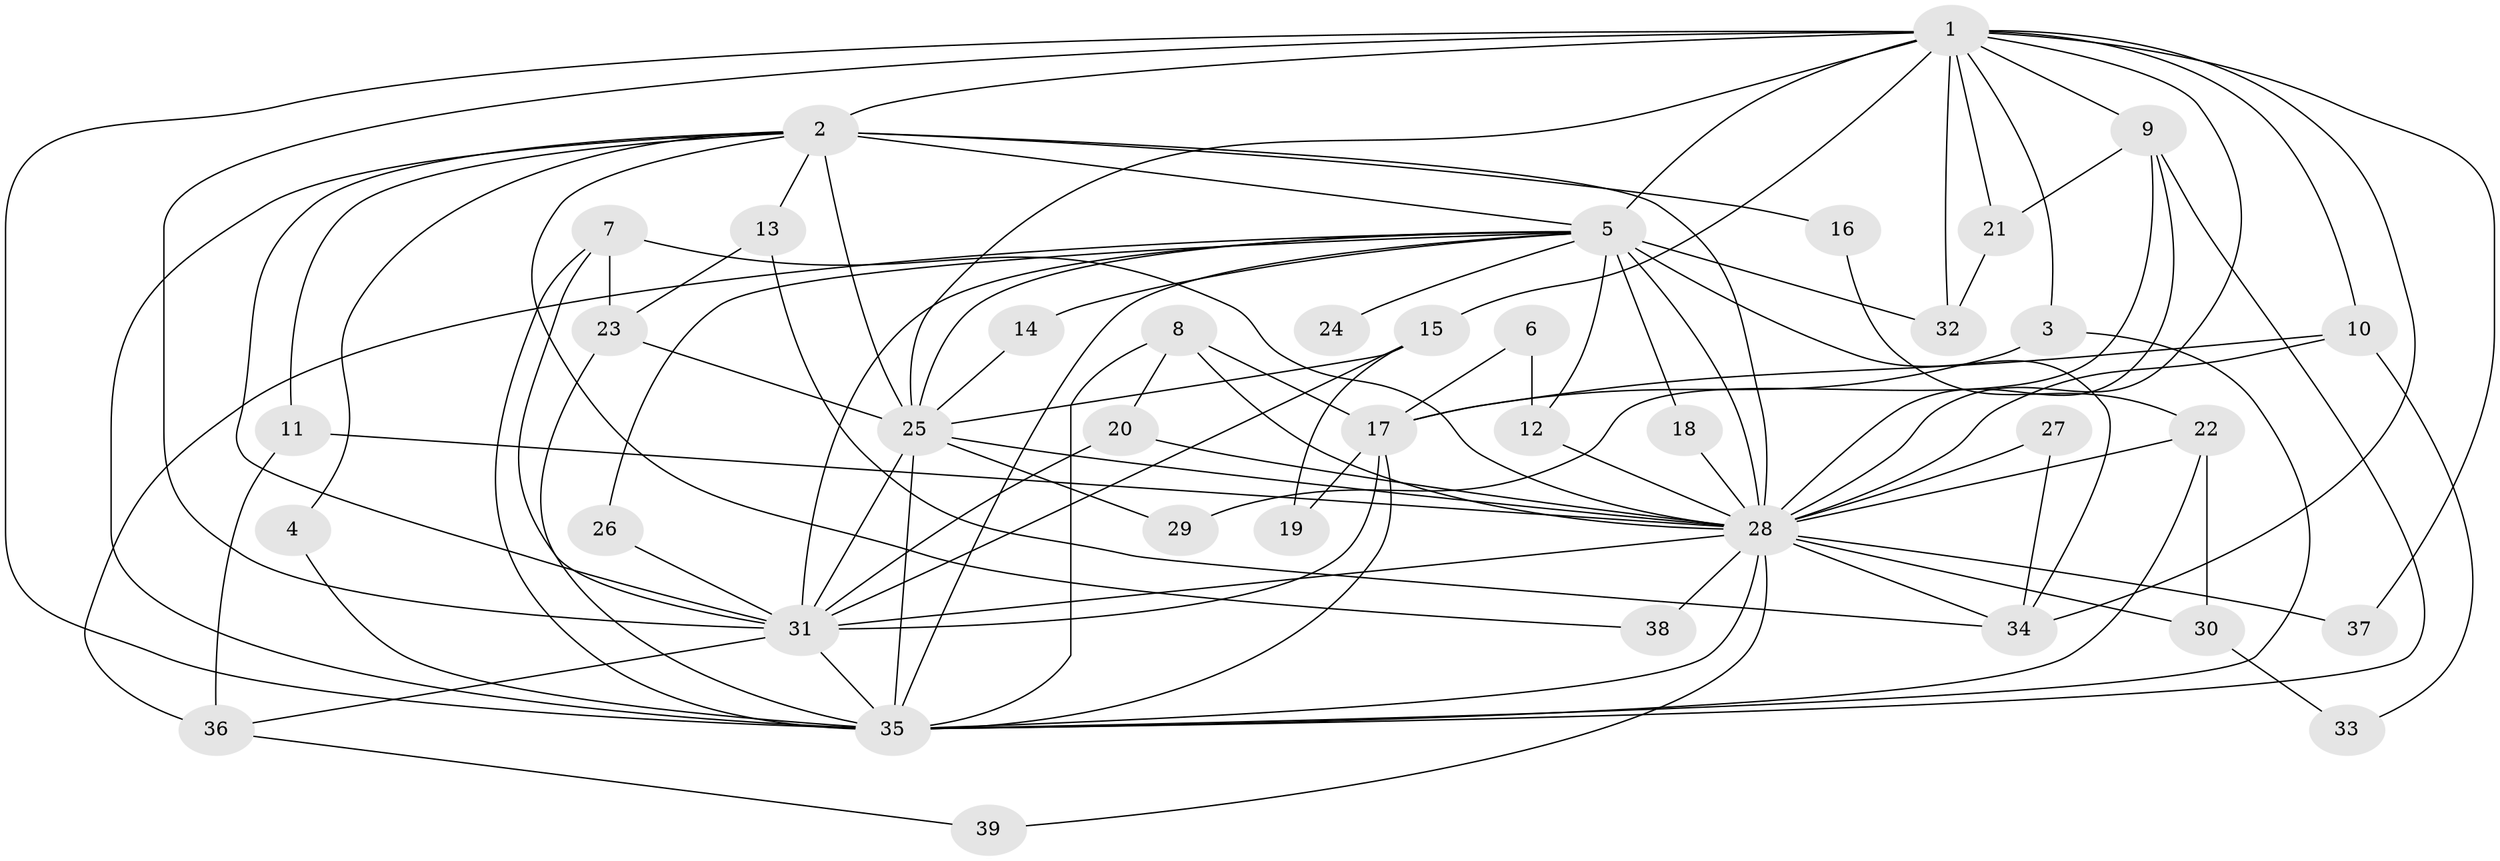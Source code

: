 // original degree distribution, {15: 0.012987012987012988, 17: 0.025974025974025976, 21: 0.025974025974025976, 14: 0.025974025974025976, 22: 0.012987012987012988, 18: 0.012987012987012988, 16: 0.012987012987012988, 4: 0.14285714285714285, 3: 0.19480519480519481, 6: 0.012987012987012988, 2: 0.4935064935064935, 7: 0.012987012987012988, 5: 0.012987012987012988}
// Generated by graph-tools (version 1.1) at 2025/01/03/09/25 03:01:37]
// undirected, 39 vertices, 96 edges
graph export_dot {
graph [start="1"]
  node [color=gray90,style=filled];
  1;
  2;
  3;
  4;
  5;
  6;
  7;
  8;
  9;
  10;
  11;
  12;
  13;
  14;
  15;
  16;
  17;
  18;
  19;
  20;
  21;
  22;
  23;
  24;
  25;
  26;
  27;
  28;
  29;
  30;
  31;
  32;
  33;
  34;
  35;
  36;
  37;
  38;
  39;
  1 -- 2 [weight=2.0];
  1 -- 3 [weight=1.0];
  1 -- 5 [weight=2.0];
  1 -- 9 [weight=1.0];
  1 -- 10 [weight=1.0];
  1 -- 15 [weight=1.0];
  1 -- 21 [weight=1.0];
  1 -- 25 [weight=2.0];
  1 -- 28 [weight=6.0];
  1 -- 31 [weight=3.0];
  1 -- 32 [weight=1.0];
  1 -- 34 [weight=1.0];
  1 -- 35 [weight=2.0];
  1 -- 37 [weight=2.0];
  2 -- 4 [weight=1.0];
  2 -- 5 [weight=2.0];
  2 -- 11 [weight=1.0];
  2 -- 13 [weight=1.0];
  2 -- 16 [weight=1.0];
  2 -- 25 [weight=2.0];
  2 -- 28 [weight=3.0];
  2 -- 31 [weight=1.0];
  2 -- 35 [weight=1.0];
  2 -- 38 [weight=1.0];
  3 -- 17 [weight=1.0];
  3 -- 35 [weight=1.0];
  4 -- 35 [weight=1.0];
  5 -- 12 [weight=1.0];
  5 -- 14 [weight=1.0];
  5 -- 18 [weight=1.0];
  5 -- 24 [weight=1.0];
  5 -- 25 [weight=1.0];
  5 -- 26 [weight=1.0];
  5 -- 28 [weight=4.0];
  5 -- 31 [weight=1.0];
  5 -- 32 [weight=1.0];
  5 -- 34 [weight=1.0];
  5 -- 35 [weight=1.0];
  5 -- 36 [weight=1.0];
  6 -- 12 [weight=1.0];
  6 -- 17 [weight=1.0];
  7 -- 23 [weight=1.0];
  7 -- 28 [weight=1.0];
  7 -- 31 [weight=1.0];
  7 -- 35 [weight=2.0];
  8 -- 17 [weight=1.0];
  8 -- 20 [weight=1.0];
  8 -- 28 [weight=1.0];
  8 -- 35 [weight=1.0];
  9 -- 21 [weight=1.0];
  9 -- 28 [weight=1.0];
  9 -- 29 [weight=1.0];
  9 -- 35 [weight=1.0];
  10 -- 17 [weight=1.0];
  10 -- 28 [weight=1.0];
  10 -- 33 [weight=1.0];
  11 -- 28 [weight=1.0];
  11 -- 36 [weight=2.0];
  12 -- 28 [weight=1.0];
  13 -- 23 [weight=1.0];
  13 -- 34 [weight=1.0];
  14 -- 25 [weight=1.0];
  15 -- 19 [weight=1.0];
  15 -- 25 [weight=1.0];
  15 -- 31 [weight=1.0];
  16 -- 22 [weight=1.0];
  17 -- 19 [weight=1.0];
  17 -- 31 [weight=1.0];
  17 -- 35 [weight=1.0];
  18 -- 28 [weight=2.0];
  20 -- 28 [weight=1.0];
  20 -- 31 [weight=1.0];
  21 -- 32 [weight=1.0];
  22 -- 28 [weight=3.0];
  22 -- 30 [weight=1.0];
  22 -- 35 [weight=1.0];
  23 -- 25 [weight=1.0];
  23 -- 35 [weight=1.0];
  25 -- 28 [weight=4.0];
  25 -- 29 [weight=2.0];
  25 -- 31 [weight=1.0];
  25 -- 35 [weight=2.0];
  26 -- 31 [weight=1.0];
  27 -- 28 [weight=2.0];
  27 -- 34 [weight=1.0];
  28 -- 30 [weight=2.0];
  28 -- 31 [weight=4.0];
  28 -- 34 [weight=1.0];
  28 -- 35 [weight=3.0];
  28 -- 37 [weight=1.0];
  28 -- 38 [weight=3.0];
  28 -- 39 [weight=1.0];
  30 -- 33 [weight=1.0];
  31 -- 35 [weight=2.0];
  31 -- 36 [weight=1.0];
  36 -- 39 [weight=1.0];
}
